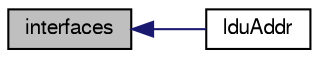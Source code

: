 digraph "interfaces"
{
  bgcolor="transparent";
  edge [fontname="FreeSans",fontsize="10",labelfontname="FreeSans",labelfontsize="10"];
  node [fontname="FreeSans",fontsize="10",shape=record];
  rankdir="LR";
  Node376 [label="interfaces",height=0.2,width=0.4,color="black", fillcolor="grey75", style="filled", fontcolor="black"];
  Node376 -> Node377 [dir="back",color="midnightblue",fontsize="10",style="solid",fontname="FreeSans"];
  Node377 [label="lduAddr",height=0.2,width=0.4,color="black",URL="$a27134.html#a8782096a0fa066a76f6ed9de225dbc3d",tooltip="Return ldu addressing. "];
}

